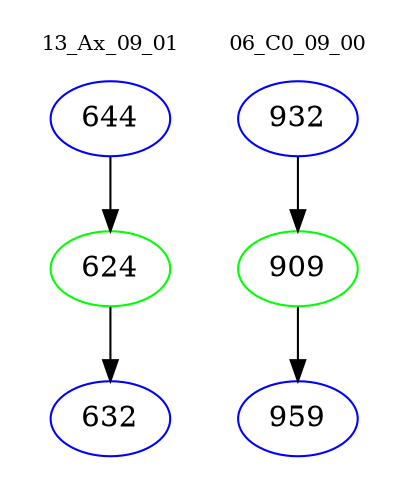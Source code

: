 digraph{
subgraph cluster_0 {
color = white
label = "13_Ax_09_01";
fontsize=10;
T0_644 [label="644", color="blue"]
T0_644 -> T0_624 [color="black"]
T0_624 [label="624", color="green"]
T0_624 -> T0_632 [color="black"]
T0_632 [label="632", color="blue"]
}
subgraph cluster_1 {
color = white
label = "06_C0_09_00";
fontsize=10;
T1_932 [label="932", color="blue"]
T1_932 -> T1_909 [color="black"]
T1_909 [label="909", color="green"]
T1_909 -> T1_959 [color="black"]
T1_959 [label="959", color="blue"]
}
}
